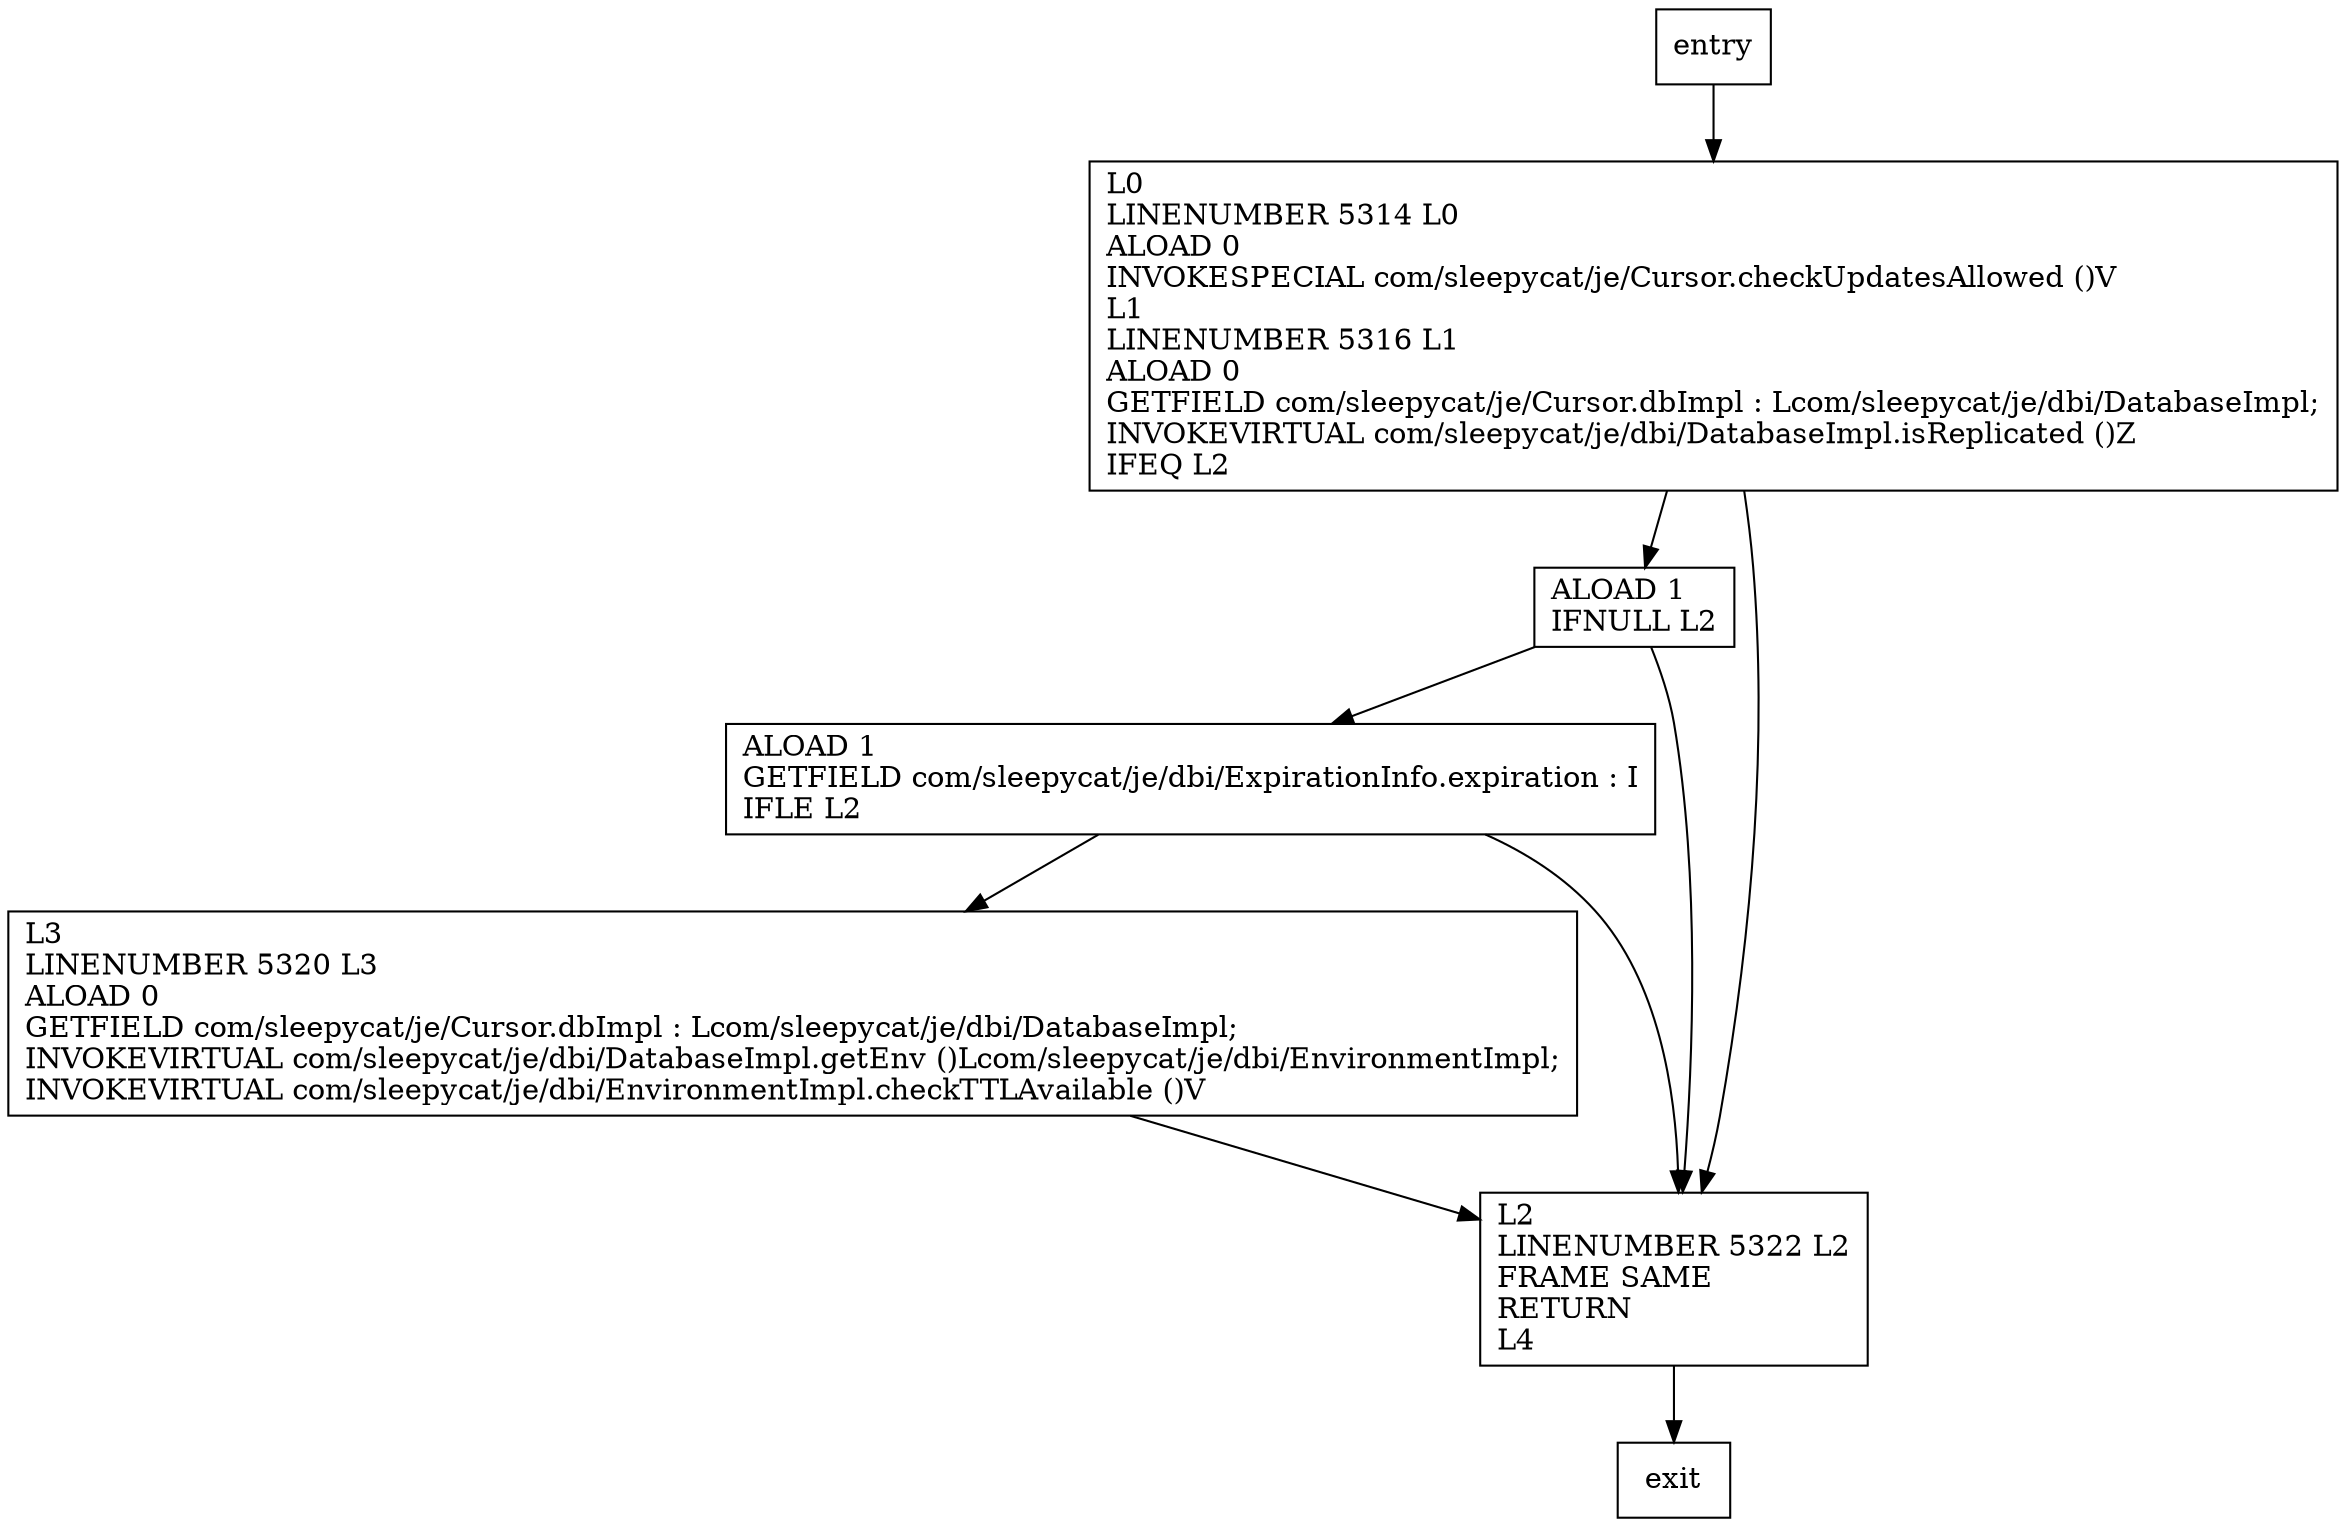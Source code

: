 digraph checkUpdatesAllowed {
node [shape=record];
710781887 [label="L3\lLINENUMBER 5320 L3\lALOAD 0\lGETFIELD com/sleepycat/je/Cursor.dbImpl : Lcom/sleepycat/je/dbi/DatabaseImpl;\lINVOKEVIRTUAL com/sleepycat/je/dbi/DatabaseImpl.getEnv ()Lcom/sleepycat/je/dbi/EnvironmentImpl;\lINVOKEVIRTUAL com/sleepycat/je/dbi/EnvironmentImpl.checkTTLAvailable ()V\l"];
866263357 [label="ALOAD 1\lIFNULL L2\l"];
538122303 [label="ALOAD 1\lGETFIELD com/sleepycat/je/dbi/ExpirationInfo.expiration : I\lIFLE L2\l"];
1369140193 [label="L0\lLINENUMBER 5314 L0\lALOAD 0\lINVOKESPECIAL com/sleepycat/je/Cursor.checkUpdatesAllowed ()V\lL1\lLINENUMBER 5316 L1\lALOAD 0\lGETFIELD com/sleepycat/je/Cursor.dbImpl : Lcom/sleepycat/je/dbi/DatabaseImpl;\lINVOKEVIRTUAL com/sleepycat/je/dbi/DatabaseImpl.isReplicated ()Z\lIFEQ L2\l"];
1228787231 [label="L2\lLINENUMBER 5322 L2\lFRAME SAME\lRETURN\lL4\l"];
entry;
exit;
entry -> 1369140193
710781887 -> 1228787231
866263357 -> 538122303
866263357 -> 1228787231
538122303 -> 710781887
538122303 -> 1228787231
1369140193 -> 866263357
1369140193 -> 1228787231
1228787231 -> exit
}
